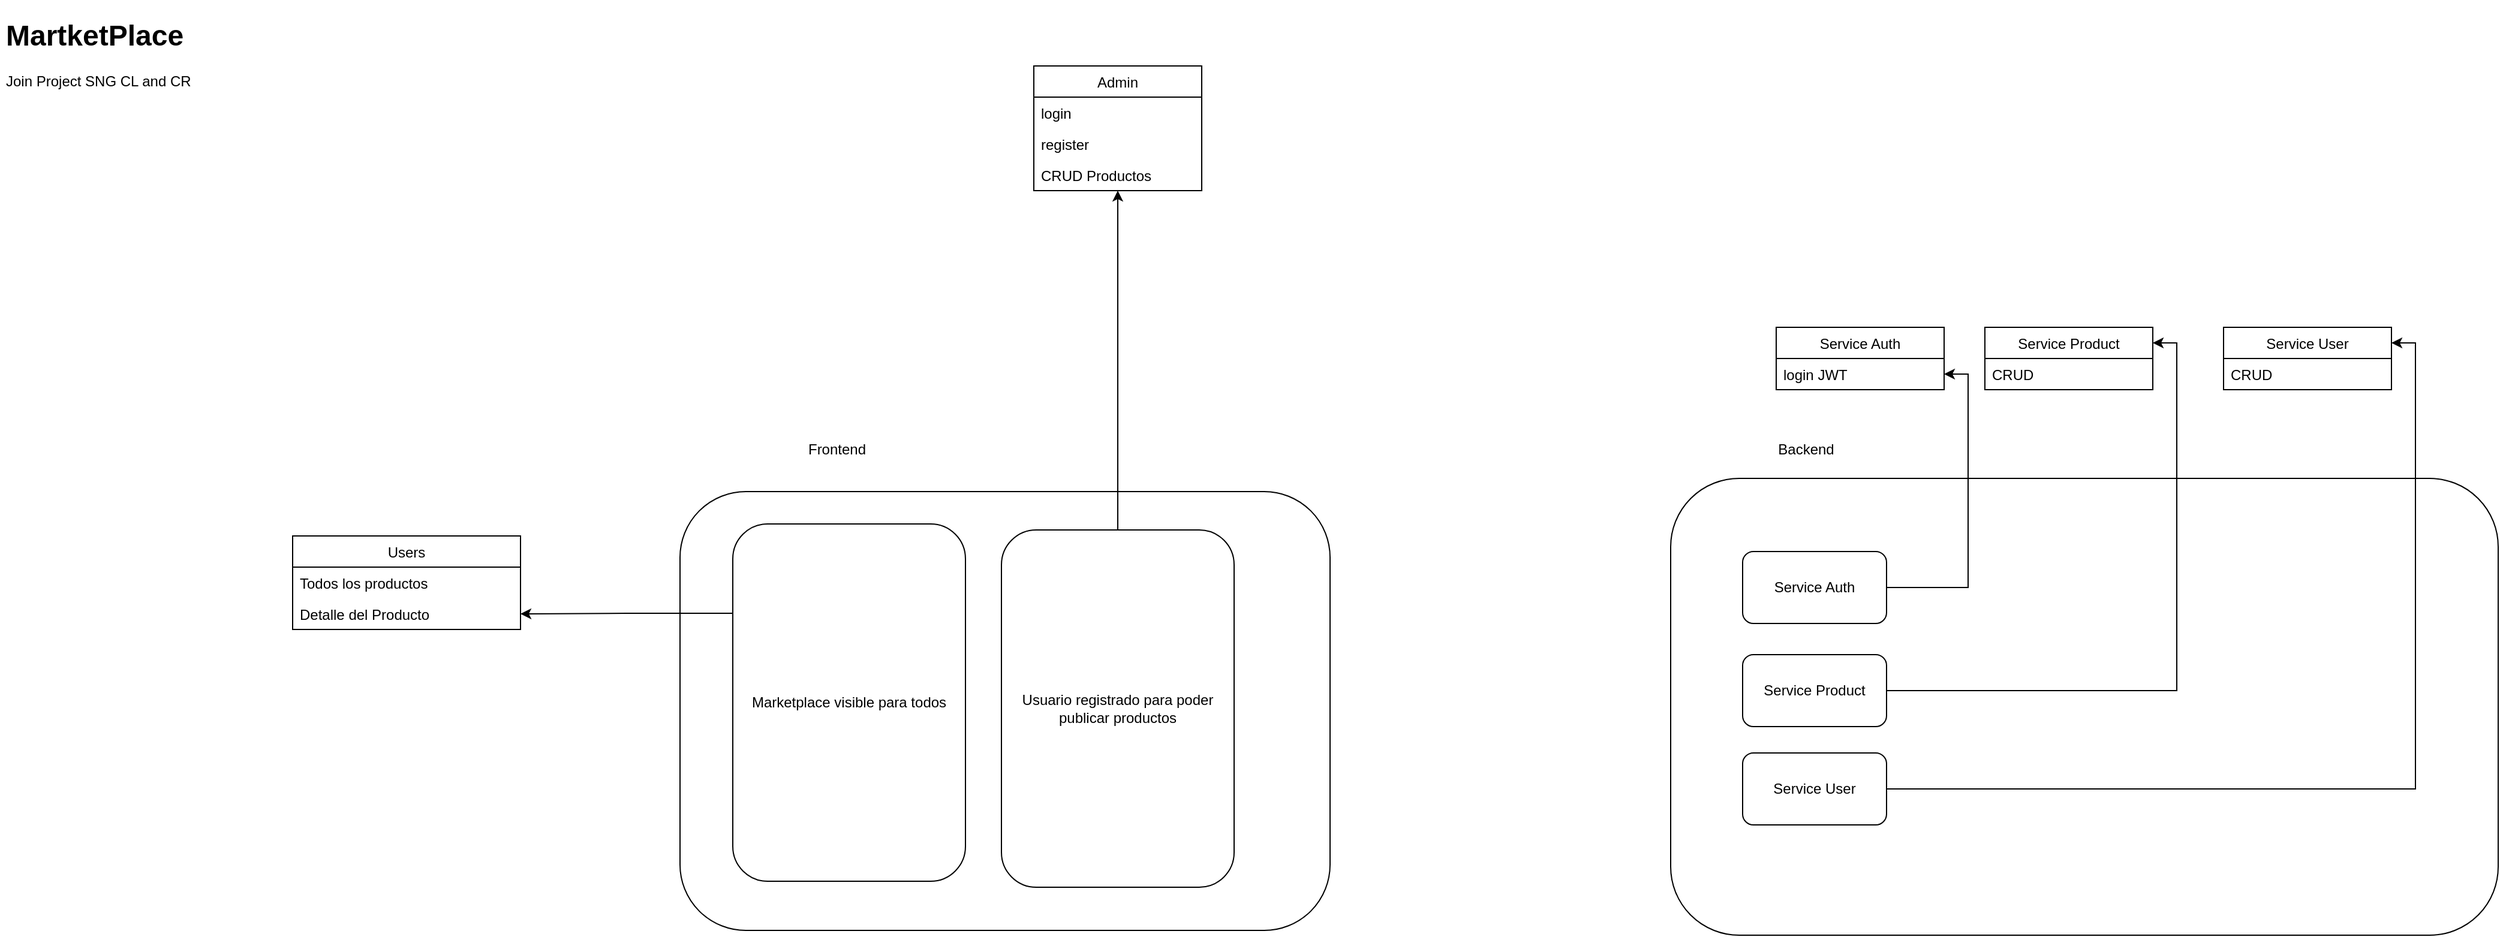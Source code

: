 <mxfile version="14.8.3" type="github">
  <diagram id="5dkFe8cBWcFfrQ_JdaL1" name="Page-1">
    <mxGraphModel dx="2372" dy="2939" grid="0" gridSize="10" guides="1" tooltips="1" connect="1" arrows="1" fold="1" page="1" pageScale="1" pageWidth="1169" pageHeight="827" math="0" shadow="0">
      <root>
        <mxCell id="0" />
        <mxCell id="1" parent="0" />
        <mxCell id="MiHCtyASBFwHcQ-_76FD-1" value="" style="rounded=1;whiteSpace=wrap;html=1;fillColor=none;" parent="1" vertex="1">
          <mxGeometry x="592" y="-1233" width="542" height="366" as="geometry" />
        </mxCell>
        <mxCell id="MiHCtyASBFwHcQ-_76FD-2" value="&lt;h1&gt;MartketPlace&lt;/h1&gt;&lt;p&gt;Join Project SNG CL and CR&lt;/p&gt;" style="text;html=1;strokeColor=none;fillColor=none;spacing=5;spacingTop=-20;whiteSpace=wrap;overflow=hidden;rounded=0;" parent="1" vertex="1">
          <mxGeometry x="25" y="-1633" width="190" height="120" as="geometry" />
        </mxCell>
        <mxCell id="MiHCtyASBFwHcQ-_76FD-3" value="Frontend" style="text;html=1;strokeColor=none;fillColor=none;align=center;verticalAlign=middle;whiteSpace=wrap;rounded=0;" parent="1" vertex="1">
          <mxGeometry x="582" y="-1292" width="282" height="48" as="geometry" />
        </mxCell>
        <mxCell id="MiHCtyASBFwHcQ-_76FD-13" style="edgeStyle=orthogonalEdgeStyle;rounded=0;orthogonalLoop=1;jettySize=auto;html=1;exitX=0;exitY=0.25;exitDx=0;exitDy=0;entryX=1;entryY=0.5;entryDx=0;entryDy=0;" parent="1" source="MiHCtyASBFwHcQ-_76FD-4" target="MiHCtyASBFwHcQ-_76FD-11" edge="1">
          <mxGeometry relative="1" as="geometry" />
        </mxCell>
        <mxCell id="MiHCtyASBFwHcQ-_76FD-4" value="Marketplace visible para todos" style="rounded=1;whiteSpace=wrap;html=1;fillColor=none;align=center;" parent="1" vertex="1">
          <mxGeometry x="636" y="-1206" width="194" height="298" as="geometry" />
        </mxCell>
        <mxCell id="MiHCtyASBFwHcQ-_76FD-35" style="edgeStyle=orthogonalEdgeStyle;rounded=0;orthogonalLoop=1;jettySize=auto;html=1;exitX=0.5;exitY=0;exitDx=0;exitDy=0;entryX=0.5;entryY=1;entryDx=0;entryDy=0;" parent="1" source="MiHCtyASBFwHcQ-_76FD-6" target="MiHCtyASBFwHcQ-_76FD-30" edge="1">
          <mxGeometry relative="1" as="geometry" />
        </mxCell>
        <mxCell id="MiHCtyASBFwHcQ-_76FD-6" value="Usuario registrado para poder publicar productos" style="rounded=1;whiteSpace=wrap;html=1;fillColor=none;align=center;" parent="1" vertex="1">
          <mxGeometry x="860" y="-1201" width="194" height="298" as="geometry" />
        </mxCell>
        <mxCell id="MiHCtyASBFwHcQ-_76FD-9" value="Users" style="swimlane;fontStyle=0;childLayout=stackLayout;horizontal=1;startSize=26;horizontalStack=0;resizeParent=1;resizeParentMax=0;resizeLast=0;collapsible=1;marginBottom=0;fillColor=none;" parent="1" vertex="1">
          <mxGeometry x="269" y="-1196" width="190" height="78" as="geometry">
            <mxRectangle x="-291" y="233" width="46" height="26" as="alternateBounds" />
          </mxGeometry>
        </mxCell>
        <mxCell id="MiHCtyASBFwHcQ-_76FD-10" value="Todos los productos" style="text;strokeColor=none;fillColor=none;align=left;verticalAlign=top;spacingLeft=4;spacingRight=4;overflow=hidden;rotatable=0;points=[[0,0.5],[1,0.5]];portConstraint=eastwest;" parent="MiHCtyASBFwHcQ-_76FD-9" vertex="1">
          <mxGeometry y="26" width="190" height="26" as="geometry" />
        </mxCell>
        <mxCell id="MiHCtyASBFwHcQ-_76FD-11" value="Detalle del Producto" style="text;strokeColor=none;fillColor=none;align=left;verticalAlign=top;spacingLeft=4;spacingRight=4;overflow=hidden;rotatable=0;points=[[0,0.5],[1,0.5]];portConstraint=eastwest;" parent="MiHCtyASBFwHcQ-_76FD-9" vertex="1">
          <mxGeometry y="52" width="190" height="26" as="geometry" />
        </mxCell>
        <mxCell id="MiHCtyASBFwHcQ-_76FD-30" value="Admin" style="swimlane;fontStyle=0;childLayout=stackLayout;horizontal=1;startSize=26;horizontalStack=0;resizeParent=1;resizeParentMax=0;resizeLast=0;collapsible=1;marginBottom=0;fillColor=none;" parent="1" vertex="1">
          <mxGeometry x="887" y="-1588" width="140" height="104" as="geometry" />
        </mxCell>
        <mxCell id="MiHCtyASBFwHcQ-_76FD-31" value="login" style="text;strokeColor=none;fillColor=none;align=left;verticalAlign=top;spacingLeft=4;spacingRight=4;overflow=hidden;rotatable=0;points=[[0,0.5],[1,0.5]];portConstraint=eastwest;" parent="MiHCtyASBFwHcQ-_76FD-30" vertex="1">
          <mxGeometry y="26" width="140" height="26" as="geometry" />
        </mxCell>
        <mxCell id="MiHCtyASBFwHcQ-_76FD-32" value="register" style="text;strokeColor=none;fillColor=none;align=left;verticalAlign=top;spacingLeft=4;spacingRight=4;overflow=hidden;rotatable=0;points=[[0,0.5],[1,0.5]];portConstraint=eastwest;" parent="MiHCtyASBFwHcQ-_76FD-30" vertex="1">
          <mxGeometry y="52" width="140" height="26" as="geometry" />
        </mxCell>
        <mxCell id="MiHCtyASBFwHcQ-_76FD-33" value="CRUD Productos" style="text;strokeColor=none;fillColor=none;align=left;verticalAlign=top;spacingLeft=4;spacingRight=4;overflow=hidden;rotatable=0;points=[[0,0.5],[1,0.5]];portConstraint=eastwest;" parent="MiHCtyASBFwHcQ-_76FD-30" vertex="1">
          <mxGeometry y="78" width="140" height="26" as="geometry" />
        </mxCell>
        <mxCell id="MiHCtyASBFwHcQ-_76FD-36" value="" style="rounded=1;whiteSpace=wrap;html=1;fillColor=none;" parent="1" vertex="1">
          <mxGeometry x="1418" y="-1244" width="690" height="381" as="geometry" />
        </mxCell>
        <mxCell id="MiHCtyASBFwHcQ-_76FD-37" value="Backend" style="text;html=1;strokeColor=none;fillColor=none;align=center;verticalAlign=middle;whiteSpace=wrap;rounded=0;" parent="1" vertex="1">
          <mxGeometry x="1390" y="-1292" width="282" height="48" as="geometry" />
        </mxCell>
        <mxCell id="MiHCtyASBFwHcQ-_76FD-46" style="edgeStyle=orthogonalEdgeStyle;rounded=0;orthogonalLoop=1;jettySize=auto;html=1;exitX=1;exitY=0.5;exitDx=0;exitDy=0;entryX=1;entryY=0.5;entryDx=0;entryDy=0;" parent="1" source="MiHCtyASBFwHcQ-_76FD-38" target="MiHCtyASBFwHcQ-_76FD-42" edge="1">
          <mxGeometry relative="1" as="geometry" />
        </mxCell>
        <mxCell id="MiHCtyASBFwHcQ-_76FD-38" value="Service Auth" style="rounded=1;whiteSpace=wrap;html=1;fillColor=none;" parent="1" vertex="1">
          <mxGeometry x="1478" y="-1183" width="120" height="60" as="geometry" />
        </mxCell>
        <mxCell id="MiHCtyASBFwHcQ-_76FD-51" style="edgeStyle=orthogonalEdgeStyle;rounded=0;orthogonalLoop=1;jettySize=auto;html=1;exitX=1;exitY=0.5;exitDx=0;exitDy=0;entryX=1;entryY=0.25;entryDx=0;entryDy=0;" parent="1" source="MiHCtyASBFwHcQ-_76FD-39" target="MiHCtyASBFwHcQ-_76FD-47" edge="1">
          <mxGeometry relative="1" as="geometry" />
        </mxCell>
        <mxCell id="MiHCtyASBFwHcQ-_76FD-39" value="Service Product" style="rounded=1;whiteSpace=wrap;html=1;fillColor=none;" parent="1" vertex="1">
          <mxGeometry x="1478" y="-1097" width="120" height="60" as="geometry" />
        </mxCell>
        <mxCell id="MiHCtyASBFwHcQ-_76FD-54" style="edgeStyle=orthogonalEdgeStyle;rounded=0;orthogonalLoop=1;jettySize=auto;html=1;exitX=1;exitY=0.5;exitDx=0;exitDy=0;entryX=1;entryY=0.25;entryDx=0;entryDy=0;" parent="1" source="MiHCtyASBFwHcQ-_76FD-40" target="MiHCtyASBFwHcQ-_76FD-52" edge="1">
          <mxGeometry relative="1" as="geometry" />
        </mxCell>
        <mxCell id="MiHCtyASBFwHcQ-_76FD-40" value="Service User" style="rounded=1;whiteSpace=wrap;html=1;fillColor=none;" parent="1" vertex="1">
          <mxGeometry x="1478" y="-1015" width="120" height="60" as="geometry" />
        </mxCell>
        <mxCell id="MiHCtyASBFwHcQ-_76FD-41" value="Service Auth" style="swimlane;fontStyle=0;childLayout=stackLayout;horizontal=1;startSize=26;horizontalStack=0;resizeParent=1;resizeParentMax=0;resizeLast=0;collapsible=1;marginBottom=0;fillColor=none;" parent="1" vertex="1">
          <mxGeometry x="1506" y="-1370" width="140" height="52" as="geometry" />
        </mxCell>
        <mxCell id="MiHCtyASBFwHcQ-_76FD-42" value="login JWT" style="text;strokeColor=none;fillColor=none;align=left;verticalAlign=top;spacingLeft=4;spacingRight=4;overflow=hidden;rotatable=0;points=[[0,0.5],[1,0.5]];portConstraint=eastwest;" parent="MiHCtyASBFwHcQ-_76FD-41" vertex="1">
          <mxGeometry y="26" width="140" height="26" as="geometry" />
        </mxCell>
        <mxCell id="MiHCtyASBFwHcQ-_76FD-47" value="Service Product" style="swimlane;fontStyle=0;childLayout=stackLayout;horizontal=1;startSize=26;horizontalStack=0;resizeParent=1;resizeParentMax=0;resizeLast=0;collapsible=1;marginBottom=0;fillColor=none;" parent="1" vertex="1">
          <mxGeometry x="1680" y="-1370" width="140" height="52" as="geometry" />
        </mxCell>
        <mxCell id="MiHCtyASBFwHcQ-_76FD-48" value="CRUD" style="text;strokeColor=none;fillColor=none;align=left;verticalAlign=top;spacingLeft=4;spacingRight=4;overflow=hidden;rotatable=0;points=[[0,0.5],[1,0.5]];portConstraint=eastwest;" parent="MiHCtyASBFwHcQ-_76FD-47" vertex="1">
          <mxGeometry y="26" width="140" height="26" as="geometry" />
        </mxCell>
        <mxCell id="MiHCtyASBFwHcQ-_76FD-52" value="Service User" style="swimlane;fontStyle=0;childLayout=stackLayout;horizontal=1;startSize=26;horizontalStack=0;resizeParent=1;resizeParentMax=0;resizeLast=0;collapsible=1;marginBottom=0;fillColor=none;" parent="1" vertex="1">
          <mxGeometry x="1879" y="-1370" width="140" height="52" as="geometry" />
        </mxCell>
        <mxCell id="MiHCtyASBFwHcQ-_76FD-53" value="CRUD" style="text;strokeColor=none;fillColor=none;align=left;verticalAlign=top;spacingLeft=4;spacingRight=4;overflow=hidden;rotatable=0;points=[[0,0.5],[1,0.5]];portConstraint=eastwest;" parent="MiHCtyASBFwHcQ-_76FD-52" vertex="1">
          <mxGeometry y="26" width="140" height="26" as="geometry" />
        </mxCell>
      </root>
    </mxGraphModel>
  </diagram>
</mxfile>
